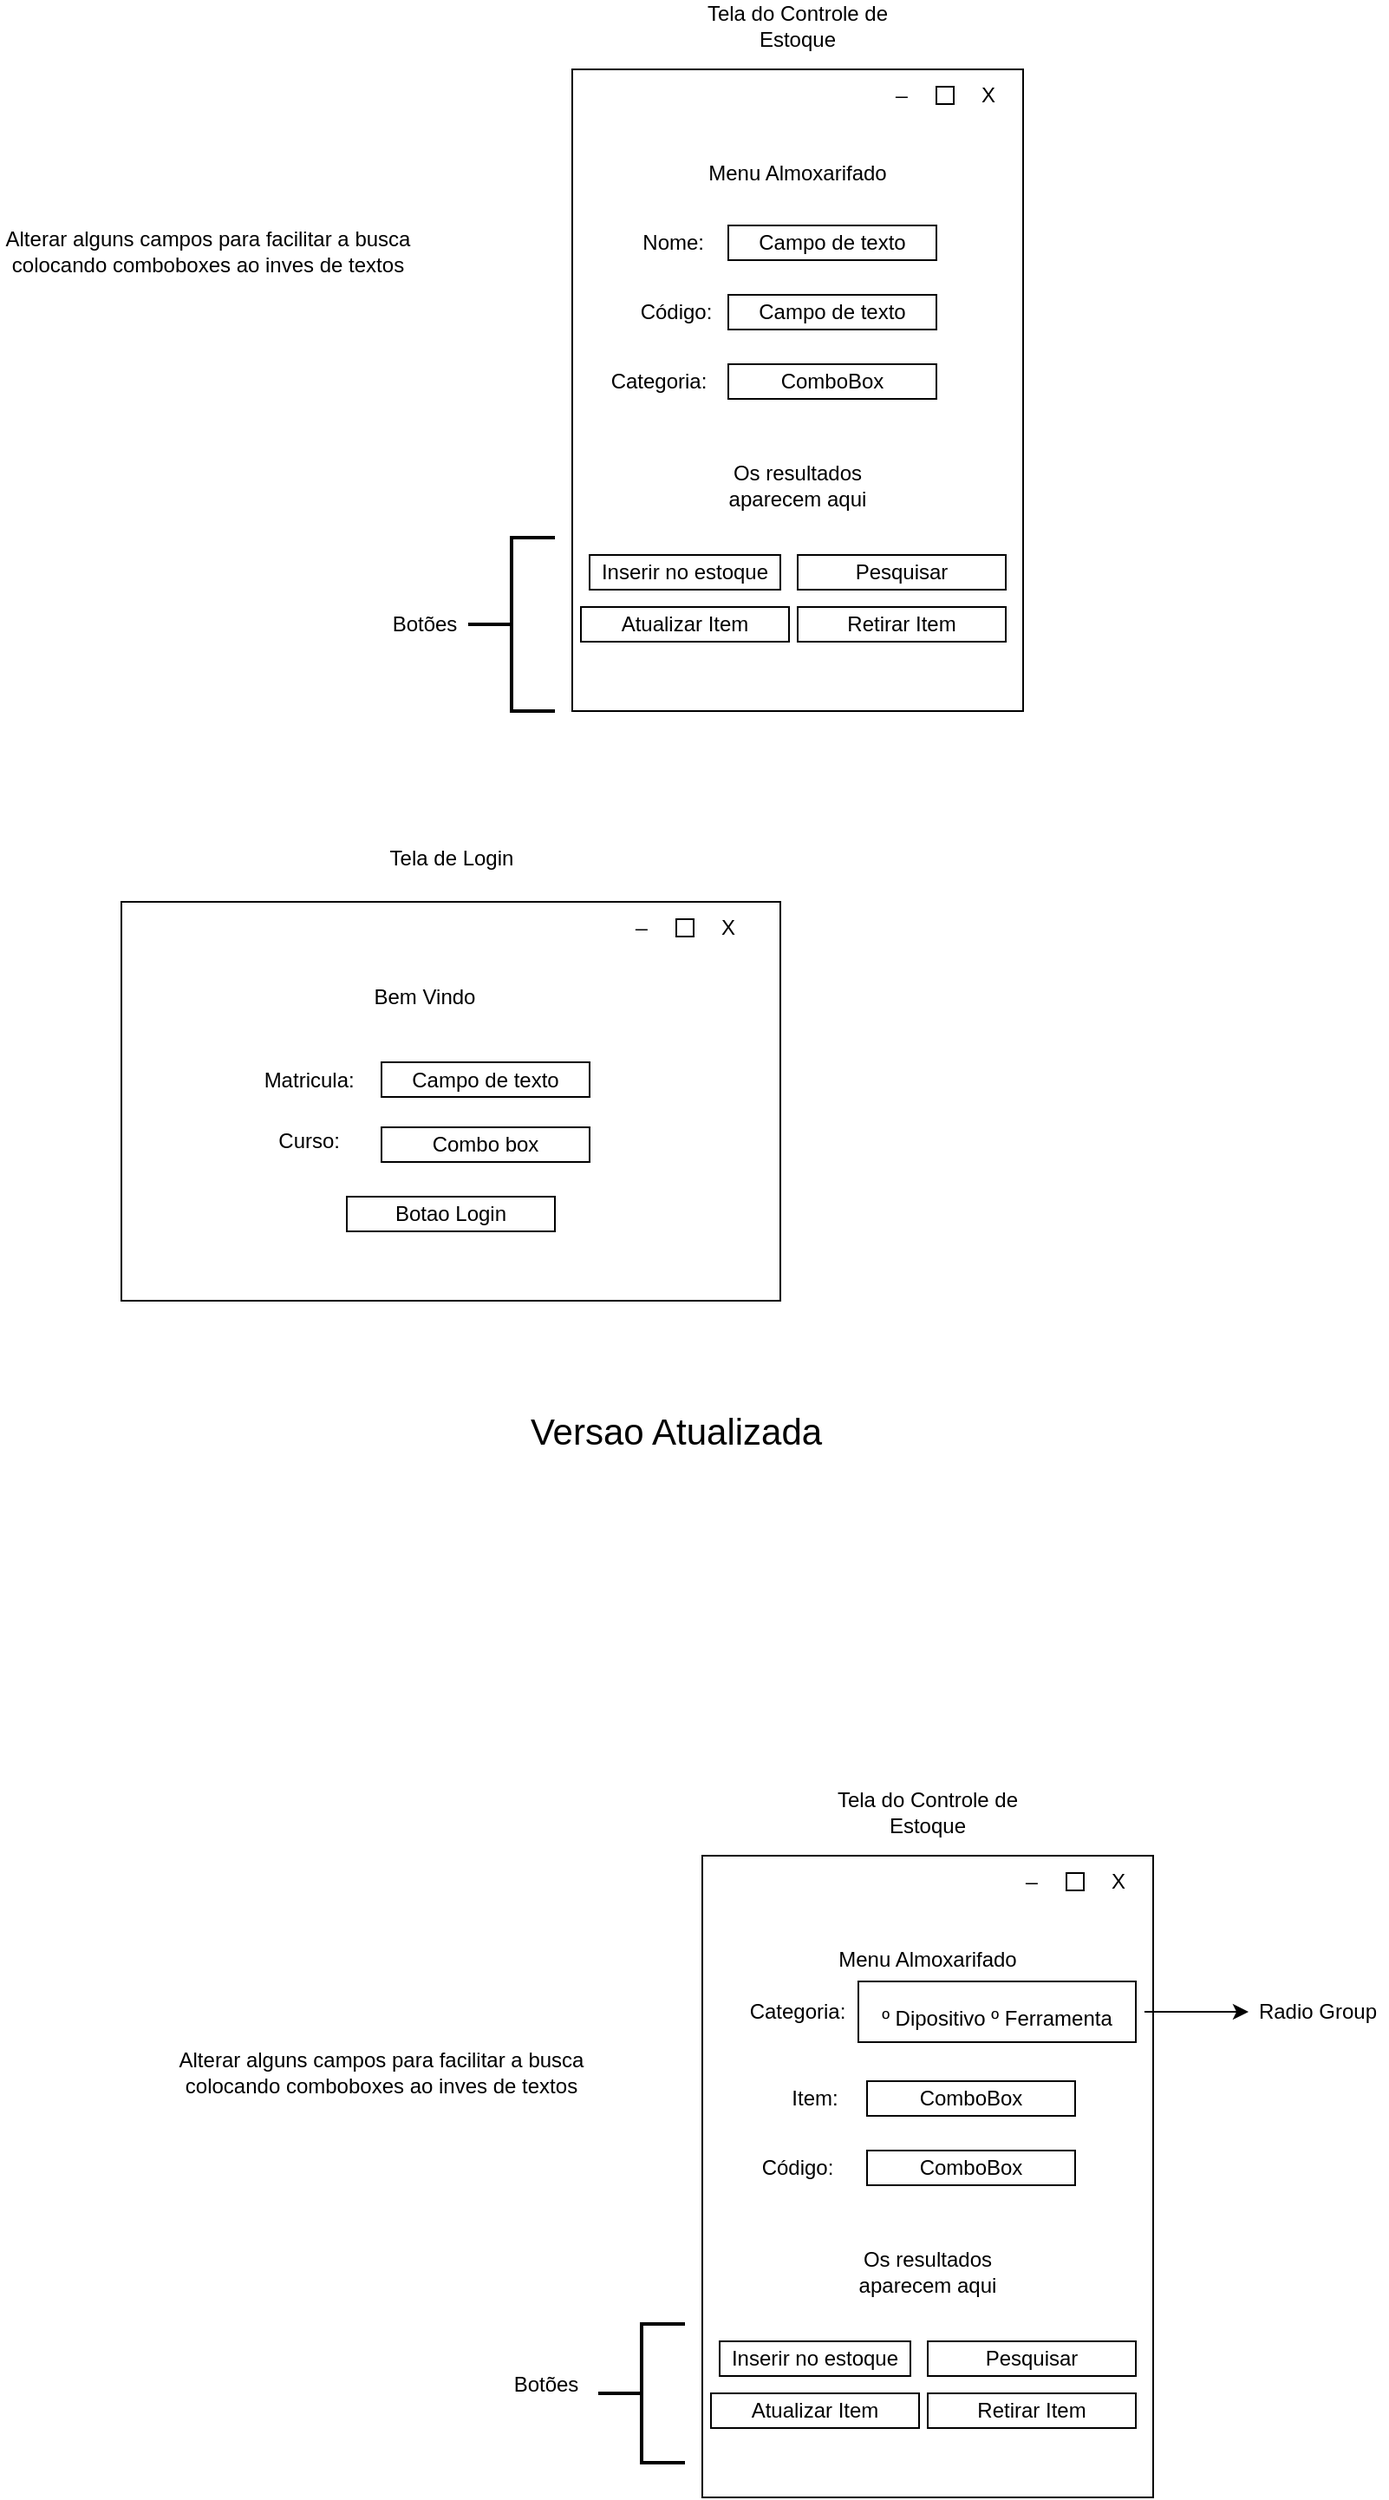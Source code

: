 <mxfile version="15.7.4" type="device"><diagram id="sY9V3sCGUI_i8M5vOHRj" name="Page-1"><mxGraphModel dx="1028" dy="531" grid="1" gridSize="10" guides="1" tooltips="1" connect="1" arrows="1" fold="1" page="1" pageScale="1" pageWidth="900" pageHeight="1600" math="0" shadow="0"><root><mxCell id="0"/><mxCell id="1" parent="0"/><mxCell id="jXEfSVKrKnUicWX300YU-1" value="" style="rounded=0;whiteSpace=wrap;html=1;" parent="1" vertex="1"><mxGeometry x="370" y="180" width="260" height="370" as="geometry"/></mxCell><mxCell id="jXEfSVKrKnUicWX300YU-2" value="Menu Almoxarifado" style="text;html=1;strokeColor=none;fillColor=none;align=center;verticalAlign=middle;whiteSpace=wrap;rounded=0;" parent="1" vertex="1"><mxGeometry x="420" y="230" width="160" height="20" as="geometry"/></mxCell><mxCell id="jXEfSVKrKnUicWX300YU-3" value="" style="rounded=0;whiteSpace=wrap;html=1;" parent="1" vertex="1"><mxGeometry x="580" y="190" width="10" height="10" as="geometry"/></mxCell><mxCell id="jXEfSVKrKnUicWX300YU-7" value="X" style="text;html=1;strokeColor=none;fillColor=none;align=center;verticalAlign=middle;whiteSpace=wrap;rounded=0;" parent="1" vertex="1"><mxGeometry x="590" y="185" width="40" height="20" as="geometry"/></mxCell><mxCell id="jXEfSVKrKnUicWX300YU-8" value="_" style="text;html=1;strokeColor=none;fillColor=none;align=center;verticalAlign=middle;whiteSpace=wrap;rounded=0;" parent="1" vertex="1"><mxGeometry x="540" y="180" width="40" height="20" as="geometry"/></mxCell><mxCell id="jXEfSVKrKnUicWX300YU-10" value="Campo de texto" style="rounded=0;whiteSpace=wrap;html=1;" parent="1" vertex="1"><mxGeometry x="460" y="270" width="120" height="20" as="geometry"/></mxCell><mxCell id="jXEfSVKrKnUicWX300YU-11" value="Nome:&amp;nbsp;" style="text;html=1;strokeColor=none;fillColor=none;align=center;verticalAlign=middle;whiteSpace=wrap;rounded=0;" parent="1" vertex="1"><mxGeometry x="410" y="270" width="40" height="20" as="geometry"/></mxCell><mxCell id="jXEfSVKrKnUicWX300YU-12" value="Campo de texto" style="rounded=0;whiteSpace=wrap;html=1;" parent="1" vertex="1"><mxGeometry x="460" y="310" width="120" height="20" as="geometry"/></mxCell><mxCell id="jXEfSVKrKnUicWX300YU-13" value="Código:" style="text;html=1;strokeColor=none;fillColor=none;align=center;verticalAlign=middle;whiteSpace=wrap;rounded=0;" parent="1" vertex="1"><mxGeometry x="410" y="310" width="40" height="20" as="geometry"/></mxCell><mxCell id="jXEfSVKrKnUicWX300YU-14" value="Categoria:" style="text;html=1;strokeColor=none;fillColor=none;align=center;verticalAlign=middle;whiteSpace=wrap;rounded=0;" parent="1" vertex="1"><mxGeometry x="400" y="350" width="40" height="20" as="geometry"/></mxCell><mxCell id="jXEfSVKrKnUicWX300YU-15" value="ComboBox" style="rounded=0;whiteSpace=wrap;html=1;" parent="1" vertex="1"><mxGeometry x="460" y="350" width="120" height="20" as="geometry"/></mxCell><mxCell id="jXEfSVKrKnUicWX300YU-16" value="Inserir no estoque" style="rounded=0;whiteSpace=wrap;html=1;" parent="1" vertex="1"><mxGeometry x="380" y="460" width="110" height="20" as="geometry"/></mxCell><mxCell id="jXEfSVKrKnUicWX300YU-17" value="Pesquisar" style="rounded=0;whiteSpace=wrap;html=1;" parent="1" vertex="1"><mxGeometry x="500" y="460" width="120" height="20" as="geometry"/></mxCell><mxCell id="jXEfSVKrKnUicWX300YU-18" value="Retirar Item" style="rounded=0;whiteSpace=wrap;html=1;" parent="1" vertex="1"><mxGeometry x="500" y="490" width="120" height="20" as="geometry"/></mxCell><mxCell id="jXEfSVKrKnUicWX300YU-19" value="Os resultados aparecem aqui" style="text;html=1;strokeColor=none;fillColor=none;align=center;verticalAlign=middle;whiteSpace=wrap;rounded=0;" parent="1" vertex="1"><mxGeometry x="440" y="410" width="120" height="20" as="geometry"/></mxCell><mxCell id="jXEfSVKrKnUicWX300YU-20" value="Atualizar Item" style="rounded=0;whiteSpace=wrap;html=1;" parent="1" vertex="1"><mxGeometry x="375" y="490" width="120" height="20" as="geometry"/></mxCell><mxCell id="VjKNOvQ4JDyW2y4aLlD4-1" value="" style="rounded=0;whiteSpace=wrap;html=1;" parent="1" vertex="1"><mxGeometry x="110" y="660" width="380" height="230" as="geometry"/></mxCell><mxCell id="VjKNOvQ4JDyW2y4aLlD4-2" value="X" style="text;html=1;strokeColor=none;fillColor=none;align=center;verticalAlign=middle;whiteSpace=wrap;rounded=0;" parent="1" vertex="1"><mxGeometry x="440" y="665" width="40" height="20" as="geometry"/></mxCell><mxCell id="VjKNOvQ4JDyW2y4aLlD4-3" value="_" style="text;html=1;strokeColor=none;fillColor=none;align=center;verticalAlign=middle;whiteSpace=wrap;rounded=0;" parent="1" vertex="1"><mxGeometry x="390" y="660" width="40" height="20" as="geometry"/></mxCell><mxCell id="VjKNOvQ4JDyW2y4aLlD4-5" value="" style="rounded=0;whiteSpace=wrap;html=1;" parent="1" vertex="1"><mxGeometry x="430" y="670" width="10" height="10" as="geometry"/></mxCell><mxCell id="VjKNOvQ4JDyW2y4aLlD4-6" value="Bem Vindo" style="text;html=1;strokeColor=none;fillColor=none;align=center;verticalAlign=middle;whiteSpace=wrap;rounded=0;" parent="1" vertex="1"><mxGeometry x="230" y="700" width="110" height="30" as="geometry"/></mxCell><mxCell id="VjKNOvQ4JDyW2y4aLlD4-7" value="Matricula:&amp;nbsp;" style="text;html=1;strokeColor=none;fillColor=none;align=center;verticalAlign=middle;whiteSpace=wrap;rounded=0;" parent="1" vertex="1"><mxGeometry x="190" y="747.5" width="60" height="30" as="geometry"/></mxCell><mxCell id="VjKNOvQ4JDyW2y4aLlD4-10" value="Curso:&amp;nbsp;" style="text;html=1;strokeColor=none;fillColor=none;align=center;verticalAlign=middle;whiteSpace=wrap;rounded=0;" parent="1" vertex="1"><mxGeometry x="190" y="785" width="60" height="25" as="geometry"/></mxCell><mxCell id="VjKNOvQ4JDyW2y4aLlD4-11" value="Campo de texto" style="rounded=0;whiteSpace=wrap;html=1;" parent="1" vertex="1"><mxGeometry x="260" y="752.5" width="120" height="20" as="geometry"/></mxCell><mxCell id="VjKNOvQ4JDyW2y4aLlD4-12" value="Combo box" style="rounded=0;whiteSpace=wrap;html=1;" parent="1" vertex="1"><mxGeometry x="260" y="790" width="120" height="20" as="geometry"/></mxCell><mxCell id="VjKNOvQ4JDyW2y4aLlD4-13" value="Botões" style="text;html=1;strokeColor=none;fillColor=none;align=center;verticalAlign=middle;whiteSpace=wrap;rounded=0;" parent="1" vertex="1"><mxGeometry x="255" y="485" width="60" height="30" as="geometry"/></mxCell><mxCell id="VjKNOvQ4JDyW2y4aLlD4-14" value="" style="strokeWidth=2;html=1;shape=mxgraph.flowchart.annotation_2;align=left;labelPosition=right;pointerEvents=1;" parent="1" vertex="1"><mxGeometry x="310" y="450" width="50" height="100" as="geometry"/></mxCell><mxCell id="VjKNOvQ4JDyW2y4aLlD4-15" value="Botao Login" style="rounded=0;whiteSpace=wrap;html=1;" parent="1" vertex="1"><mxGeometry x="240" y="830" width="120" height="20" as="geometry"/></mxCell><mxCell id="VjKNOvQ4JDyW2y4aLlD4-16" value="Tela do Controle de Estoque" style="text;html=1;strokeColor=none;fillColor=none;align=center;verticalAlign=middle;whiteSpace=wrap;rounded=0;" parent="1" vertex="1"><mxGeometry x="430" y="140" width="140" height="30" as="geometry"/></mxCell><mxCell id="VjKNOvQ4JDyW2y4aLlD4-17" value="Tela de Login" style="text;html=1;strokeColor=none;fillColor=none;align=center;verticalAlign=middle;whiteSpace=wrap;rounded=0;" parent="1" vertex="1"><mxGeometry x="217.5" y="620" width="165" height="30" as="geometry"/></mxCell><mxCell id="tHN-OF_gb9LUyoVIe9qf-1" value="Alterar alguns campos para facilitar a busca colocando comboboxes ao inves de textos" style="text;html=1;strokeColor=none;fillColor=none;align=center;verticalAlign=middle;whiteSpace=wrap;rounded=0;" vertex="1" parent="1"><mxGeometry x="40" y="250" width="240" height="70" as="geometry"/></mxCell><mxCell id="tHN-OF_gb9LUyoVIe9qf-2" value="&lt;font style=&quot;font-size: 21px&quot;&gt;Versao Atualizada&lt;/font&gt;" style="text;html=1;strokeColor=none;fillColor=none;align=center;verticalAlign=middle;whiteSpace=wrap;rounded=0;" vertex="1" parent="1"><mxGeometry x="320" y="950" width="220" height="30" as="geometry"/></mxCell><mxCell id="tHN-OF_gb9LUyoVIe9qf-3" value="" style="rounded=0;whiteSpace=wrap;html=1;" vertex="1" parent="1"><mxGeometry x="445" y="1210" width="260" height="370" as="geometry"/></mxCell><mxCell id="tHN-OF_gb9LUyoVIe9qf-4" value="Menu Almoxarifado" style="text;html=1;strokeColor=none;fillColor=none;align=center;verticalAlign=middle;whiteSpace=wrap;rounded=0;" vertex="1" parent="1"><mxGeometry x="495" y="1260" width="160" height="20" as="geometry"/></mxCell><mxCell id="tHN-OF_gb9LUyoVIe9qf-5" value="" style="rounded=0;whiteSpace=wrap;html=1;" vertex="1" parent="1"><mxGeometry x="655" y="1220" width="10" height="10" as="geometry"/></mxCell><mxCell id="tHN-OF_gb9LUyoVIe9qf-6" value="X" style="text;html=1;strokeColor=none;fillColor=none;align=center;verticalAlign=middle;whiteSpace=wrap;rounded=0;" vertex="1" parent="1"><mxGeometry x="665" y="1215" width="40" height="20" as="geometry"/></mxCell><mxCell id="tHN-OF_gb9LUyoVIe9qf-7" value="_" style="text;html=1;strokeColor=none;fillColor=none;align=center;verticalAlign=middle;whiteSpace=wrap;rounded=0;" vertex="1" parent="1"><mxGeometry x="615" y="1210" width="40" height="20" as="geometry"/></mxCell><mxCell id="tHN-OF_gb9LUyoVIe9qf-9" value="Item:" style="text;html=1;strokeColor=none;fillColor=none;align=center;verticalAlign=middle;whiteSpace=wrap;rounded=0;" vertex="1" parent="1"><mxGeometry x="490" y="1340" width="40" height="20" as="geometry"/></mxCell><mxCell id="tHN-OF_gb9LUyoVIe9qf-10" value="ComboBox" style="rounded=0;whiteSpace=wrap;html=1;" vertex="1" parent="1"><mxGeometry x="540" y="1340" width="120" height="20" as="geometry"/></mxCell><mxCell id="tHN-OF_gb9LUyoVIe9qf-11" value="Código:" style="text;html=1;strokeColor=none;fillColor=none;align=center;verticalAlign=middle;whiteSpace=wrap;rounded=0;" vertex="1" parent="1"><mxGeometry x="480" y="1380" width="40" height="20" as="geometry"/></mxCell><mxCell id="tHN-OF_gb9LUyoVIe9qf-12" value="Categoria:" style="text;html=1;strokeColor=none;fillColor=none;align=center;verticalAlign=middle;whiteSpace=wrap;rounded=0;" vertex="1" parent="1"><mxGeometry x="480" y="1290" width="40" height="20" as="geometry"/></mxCell><mxCell id="tHN-OF_gb9LUyoVIe9qf-13" value="ComboBox" style="rounded=0;whiteSpace=wrap;html=1;" vertex="1" parent="1"><mxGeometry x="540" y="1380" width="120" height="20" as="geometry"/></mxCell><mxCell id="tHN-OF_gb9LUyoVIe9qf-14" value="Inserir no estoque" style="rounded=0;whiteSpace=wrap;html=1;" vertex="1" parent="1"><mxGeometry x="455" y="1490" width="110" height="20" as="geometry"/></mxCell><mxCell id="tHN-OF_gb9LUyoVIe9qf-15" value="Pesquisar" style="rounded=0;whiteSpace=wrap;html=1;" vertex="1" parent="1"><mxGeometry x="575" y="1490" width="120" height="20" as="geometry"/></mxCell><mxCell id="tHN-OF_gb9LUyoVIe9qf-16" value="Retirar Item" style="rounded=0;whiteSpace=wrap;html=1;" vertex="1" parent="1"><mxGeometry x="575" y="1520" width="120" height="20" as="geometry"/></mxCell><mxCell id="tHN-OF_gb9LUyoVIe9qf-17" value="Os resultados aparecem aqui" style="text;html=1;strokeColor=none;fillColor=none;align=center;verticalAlign=middle;whiteSpace=wrap;rounded=0;" vertex="1" parent="1"><mxGeometry x="515" y="1440" width="120" height="20" as="geometry"/></mxCell><mxCell id="tHN-OF_gb9LUyoVIe9qf-18" value="Atualizar Item" style="rounded=0;whiteSpace=wrap;html=1;" vertex="1" parent="1"><mxGeometry x="450" y="1520" width="120" height="20" as="geometry"/></mxCell><mxCell id="tHN-OF_gb9LUyoVIe9qf-19" value="Botões" style="text;html=1;strokeColor=none;fillColor=none;align=center;verticalAlign=middle;whiteSpace=wrap;rounded=0;" vertex="1" parent="1"><mxGeometry x="325" y="1500" width="60" height="30" as="geometry"/></mxCell><mxCell id="tHN-OF_gb9LUyoVIe9qf-20" value="" style="strokeWidth=2;html=1;shape=mxgraph.flowchart.annotation_2;align=left;labelPosition=right;pointerEvents=1;" vertex="1" parent="1"><mxGeometry x="385" y="1480" width="50" height="80" as="geometry"/></mxCell><mxCell id="tHN-OF_gb9LUyoVIe9qf-21" value="Tela do Controle de Estoque" style="text;html=1;strokeColor=none;fillColor=none;align=center;verticalAlign=middle;whiteSpace=wrap;rounded=0;" vertex="1" parent="1"><mxGeometry x="505" y="1170" width="140" height="30" as="geometry"/></mxCell><mxCell id="tHN-OF_gb9LUyoVIe9qf-22" value="Alterar alguns campos para facilitar a busca colocando comboboxes ao inves de textos" style="text;html=1;strokeColor=none;fillColor=none;align=center;verticalAlign=middle;whiteSpace=wrap;rounded=0;" vertex="1" parent="1"><mxGeometry x="140" y="1300" width="240" height="70" as="geometry"/></mxCell><mxCell id="tHN-OF_gb9LUyoVIe9qf-24" value="&lt;font style=&quot;font-size: 12px&quot;&gt;º Dipositivo&amp;nbsp;&lt;/font&gt;&lt;span style=&quot;font-size: 12px&quot;&gt;º Ferramenta&lt;/span&gt;" style="rounded=0;whiteSpace=wrap;html=1;fontSize=21;" vertex="1" parent="1"><mxGeometry x="535" y="1282.5" width="160" height="35" as="geometry"/></mxCell><mxCell id="tHN-OF_gb9LUyoVIe9qf-25" value="" style="endArrow=classic;html=1;rounded=0;fontSize=12;" edge="1" parent="1"><mxGeometry width="50" height="50" relative="1" as="geometry"><mxPoint x="700" y="1300" as="sourcePoint"/><mxPoint x="760" y="1300" as="targetPoint"/></mxGeometry></mxCell><mxCell id="tHN-OF_gb9LUyoVIe9qf-26" value="Radio Group" style="text;html=1;strokeColor=none;fillColor=none;align=center;verticalAlign=middle;whiteSpace=wrap;rounded=0;fontSize=12;" vertex="1" parent="1"><mxGeometry x="760" y="1285" width="80" height="30" as="geometry"/></mxCell></root></mxGraphModel></diagram></mxfile>